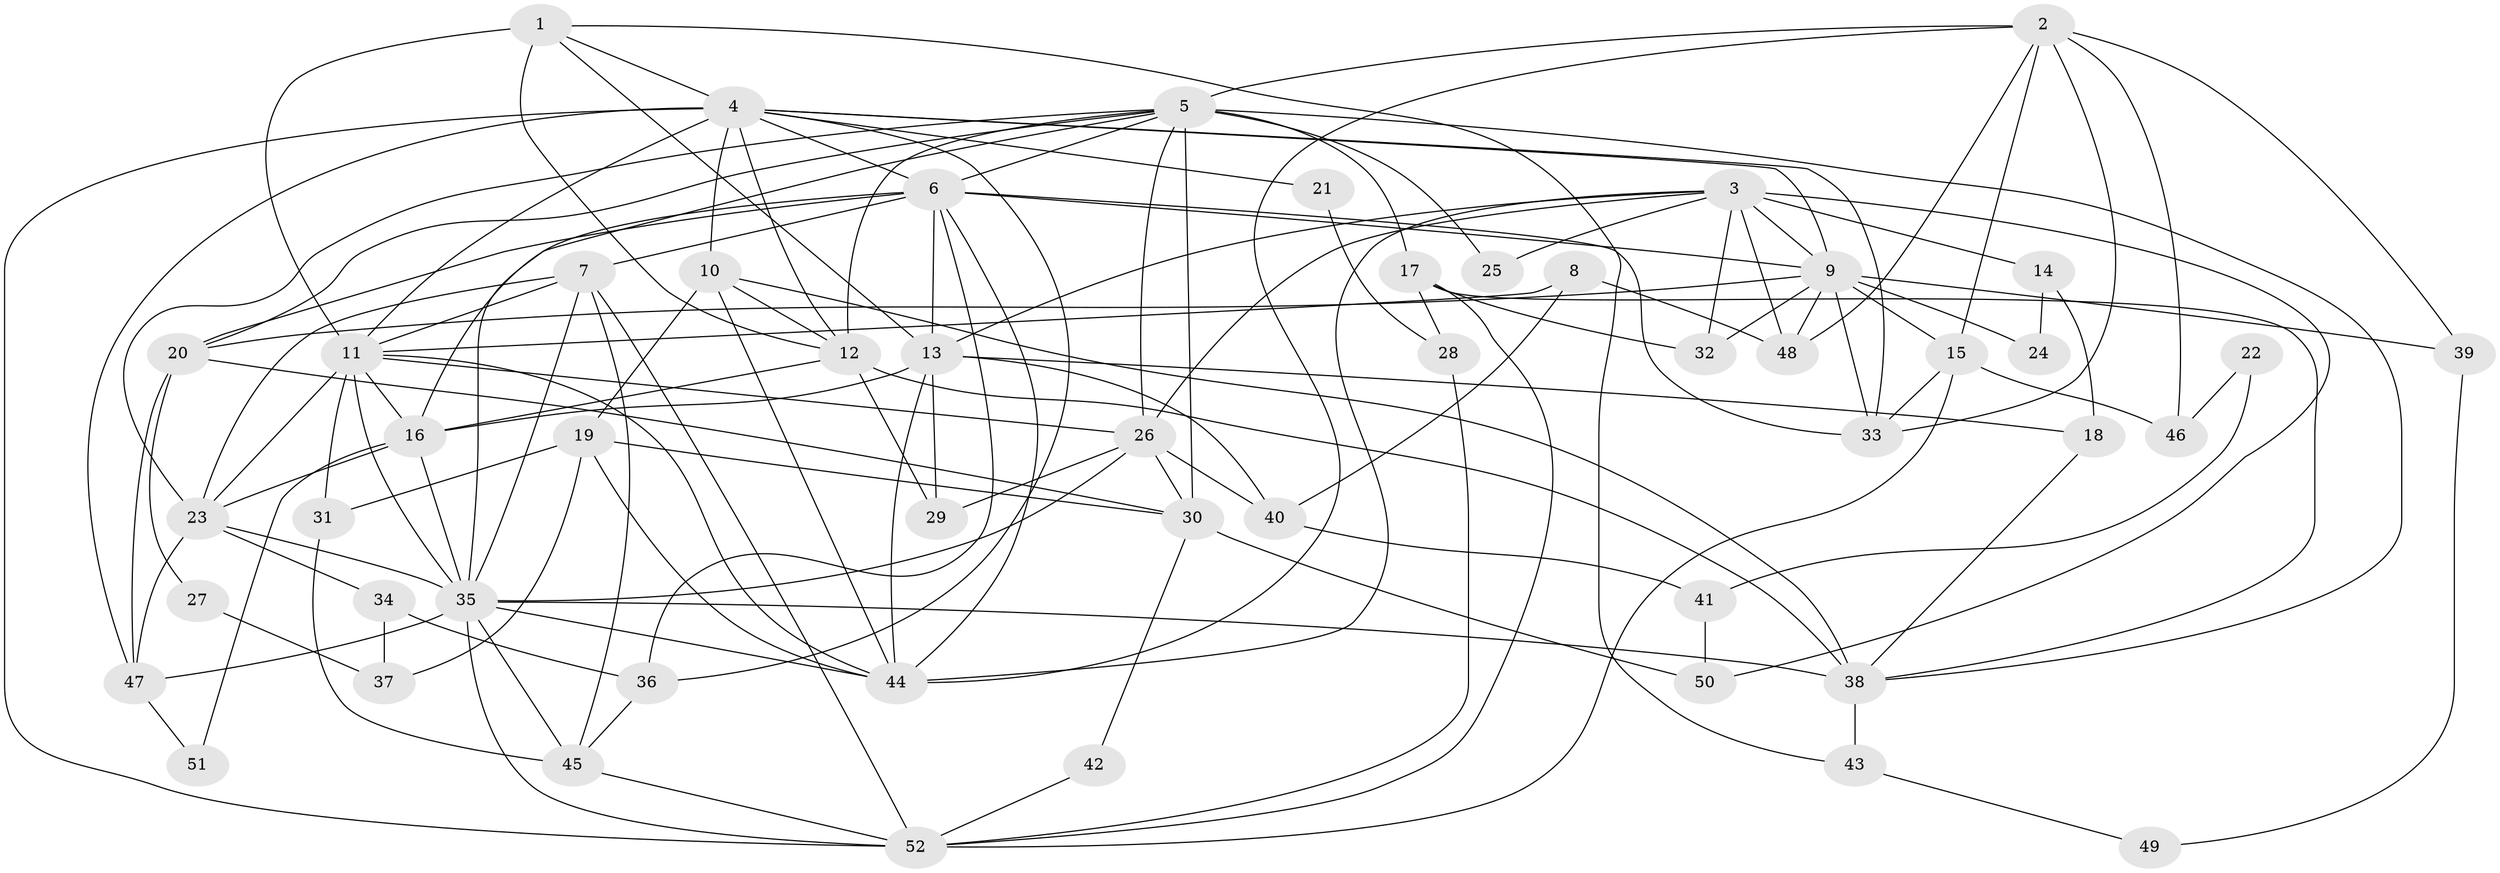 // original degree distribution, {3: 0.3106796116504854, 2: 0.10679611650485436, 4: 0.27184466019417475, 5: 0.1941747572815534, 6: 0.04854368932038835, 7: 0.038834951456310676, 8: 0.02912621359223301}
// Generated by graph-tools (version 1.1) at 2025/36/03/09/25 02:36:25]
// undirected, 52 vertices, 133 edges
graph export_dot {
graph [start="1"]
  node [color=gray90,style=filled];
  1;
  2;
  3;
  4;
  5;
  6;
  7;
  8;
  9;
  10;
  11;
  12;
  13;
  14;
  15;
  16;
  17;
  18;
  19;
  20;
  21;
  22;
  23;
  24;
  25;
  26;
  27;
  28;
  29;
  30;
  31;
  32;
  33;
  34;
  35;
  36;
  37;
  38;
  39;
  40;
  41;
  42;
  43;
  44;
  45;
  46;
  47;
  48;
  49;
  50;
  51;
  52;
  1 -- 4 [weight=1.0];
  1 -- 11 [weight=1.0];
  1 -- 12 [weight=1.0];
  1 -- 13 [weight=1.0];
  1 -- 43 [weight=1.0];
  2 -- 5 [weight=2.0];
  2 -- 15 [weight=1.0];
  2 -- 33 [weight=2.0];
  2 -- 39 [weight=1.0];
  2 -- 44 [weight=1.0];
  2 -- 46 [weight=2.0];
  2 -- 48 [weight=1.0];
  3 -- 9 [weight=1.0];
  3 -- 13 [weight=1.0];
  3 -- 14 [weight=1.0];
  3 -- 25 [weight=1.0];
  3 -- 26 [weight=3.0];
  3 -- 32 [weight=1.0];
  3 -- 44 [weight=1.0];
  3 -- 48 [weight=1.0];
  3 -- 50 [weight=1.0];
  4 -- 6 [weight=1.0];
  4 -- 9 [weight=1.0];
  4 -- 10 [weight=1.0];
  4 -- 11 [weight=1.0];
  4 -- 12 [weight=1.0];
  4 -- 21 [weight=1.0];
  4 -- 33 [weight=1.0];
  4 -- 36 [weight=1.0];
  4 -- 47 [weight=1.0];
  4 -- 52 [weight=1.0];
  5 -- 6 [weight=1.0];
  5 -- 12 [weight=1.0];
  5 -- 17 [weight=1.0];
  5 -- 20 [weight=1.0];
  5 -- 23 [weight=1.0];
  5 -- 25 [weight=3.0];
  5 -- 26 [weight=1.0];
  5 -- 30 [weight=1.0];
  5 -- 35 [weight=1.0];
  5 -- 38 [weight=1.0];
  6 -- 7 [weight=1.0];
  6 -- 9 [weight=1.0];
  6 -- 13 [weight=1.0];
  6 -- 16 [weight=1.0];
  6 -- 20 [weight=1.0];
  6 -- 33 [weight=1.0];
  6 -- 36 [weight=1.0];
  6 -- 44 [weight=1.0];
  7 -- 11 [weight=1.0];
  7 -- 23 [weight=1.0];
  7 -- 35 [weight=1.0];
  7 -- 45 [weight=1.0];
  7 -- 52 [weight=1.0];
  8 -- 11 [weight=1.0];
  8 -- 40 [weight=1.0];
  8 -- 48 [weight=1.0];
  9 -- 15 [weight=2.0];
  9 -- 20 [weight=1.0];
  9 -- 24 [weight=1.0];
  9 -- 32 [weight=2.0];
  9 -- 33 [weight=1.0];
  9 -- 39 [weight=1.0];
  9 -- 48 [weight=1.0];
  10 -- 12 [weight=1.0];
  10 -- 19 [weight=1.0];
  10 -- 38 [weight=1.0];
  10 -- 44 [weight=1.0];
  11 -- 16 [weight=1.0];
  11 -- 23 [weight=1.0];
  11 -- 26 [weight=1.0];
  11 -- 31 [weight=1.0];
  11 -- 35 [weight=5.0];
  11 -- 44 [weight=1.0];
  12 -- 16 [weight=1.0];
  12 -- 29 [weight=1.0];
  12 -- 38 [weight=2.0];
  13 -- 16 [weight=1.0];
  13 -- 18 [weight=1.0];
  13 -- 29 [weight=1.0];
  13 -- 40 [weight=1.0];
  13 -- 44 [weight=1.0];
  14 -- 18 [weight=1.0];
  14 -- 24 [weight=1.0];
  15 -- 33 [weight=2.0];
  15 -- 46 [weight=1.0];
  15 -- 52 [weight=1.0];
  16 -- 23 [weight=1.0];
  16 -- 35 [weight=1.0];
  16 -- 51 [weight=1.0];
  17 -- 28 [weight=1.0];
  17 -- 32 [weight=1.0];
  17 -- 38 [weight=1.0];
  17 -- 52 [weight=1.0];
  18 -- 38 [weight=1.0];
  19 -- 30 [weight=1.0];
  19 -- 31 [weight=1.0];
  19 -- 37 [weight=1.0];
  19 -- 44 [weight=1.0];
  20 -- 27 [weight=1.0];
  20 -- 30 [weight=1.0];
  20 -- 47 [weight=1.0];
  21 -- 28 [weight=1.0];
  22 -- 41 [weight=1.0];
  22 -- 46 [weight=1.0];
  23 -- 34 [weight=1.0];
  23 -- 35 [weight=1.0];
  23 -- 47 [weight=1.0];
  26 -- 29 [weight=1.0];
  26 -- 30 [weight=2.0];
  26 -- 35 [weight=1.0];
  26 -- 40 [weight=1.0];
  27 -- 37 [weight=1.0];
  28 -- 52 [weight=1.0];
  30 -- 42 [weight=1.0];
  30 -- 50 [weight=1.0];
  31 -- 45 [weight=1.0];
  34 -- 36 [weight=1.0];
  34 -- 37 [weight=1.0];
  35 -- 38 [weight=1.0];
  35 -- 44 [weight=1.0];
  35 -- 45 [weight=1.0];
  35 -- 47 [weight=1.0];
  35 -- 52 [weight=1.0];
  36 -- 45 [weight=1.0];
  38 -- 43 [weight=1.0];
  39 -- 49 [weight=1.0];
  40 -- 41 [weight=1.0];
  41 -- 50 [weight=1.0];
  42 -- 52 [weight=1.0];
  43 -- 49 [weight=1.0];
  45 -- 52 [weight=1.0];
  47 -- 51 [weight=1.0];
}

